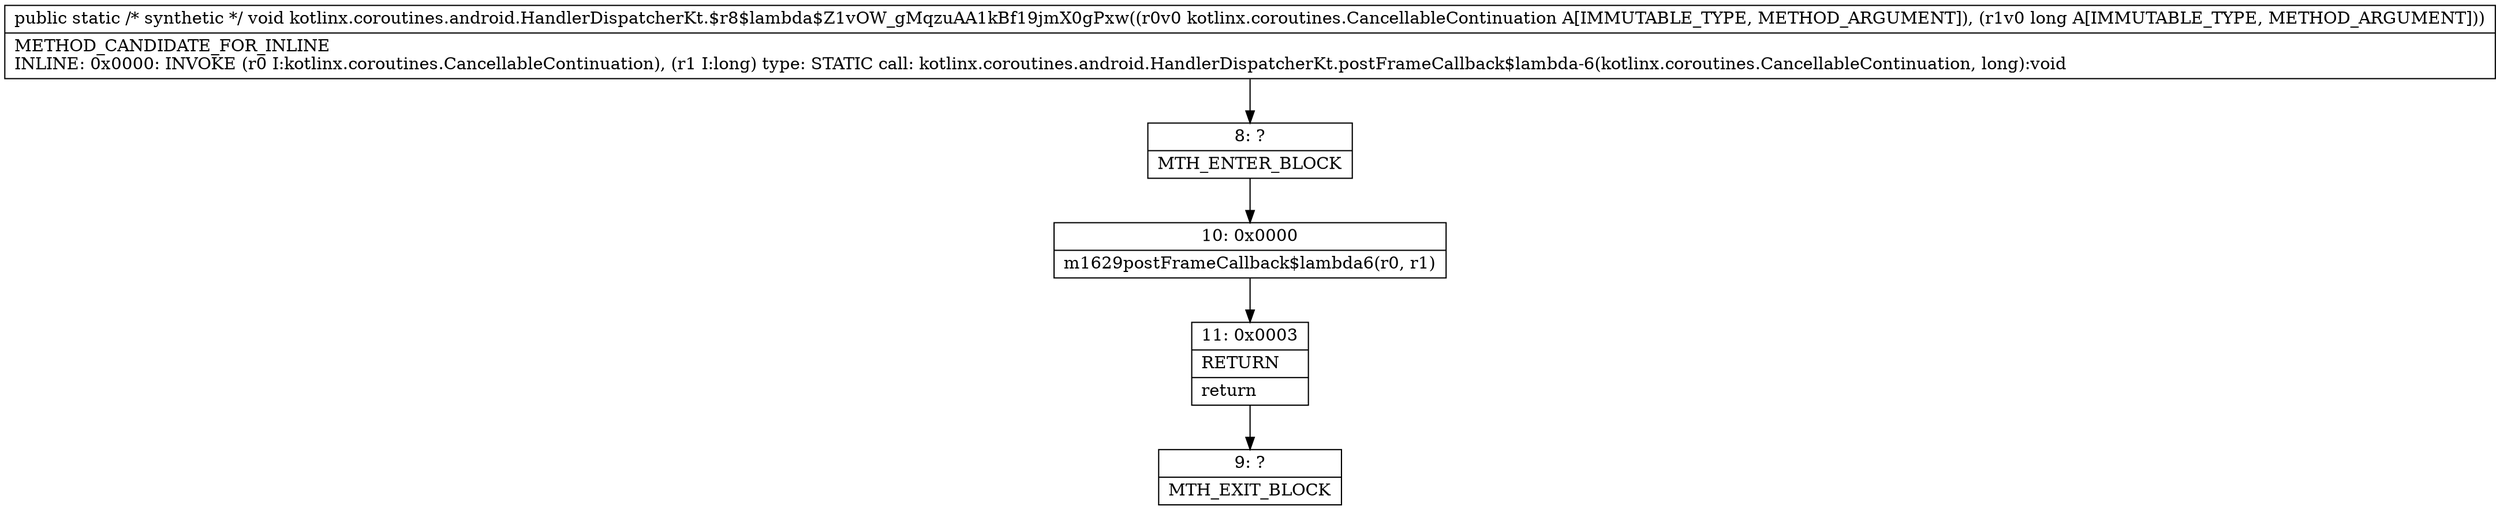 digraph "CFG forkotlinx.coroutines.android.HandlerDispatcherKt.$r8$lambda$Z1vOW_gMqzuAA1kBf19jmX0gPxw(Lkotlinx\/coroutines\/CancellableContinuation;J)V" {
Node_8 [shape=record,label="{8\:\ ?|MTH_ENTER_BLOCK\l}"];
Node_10 [shape=record,label="{10\:\ 0x0000|m1629postFrameCallback$lambda6(r0, r1)\l}"];
Node_11 [shape=record,label="{11\:\ 0x0003|RETURN\l|return\l}"];
Node_9 [shape=record,label="{9\:\ ?|MTH_EXIT_BLOCK\l}"];
MethodNode[shape=record,label="{public static \/* synthetic *\/ void kotlinx.coroutines.android.HandlerDispatcherKt.$r8$lambda$Z1vOW_gMqzuAA1kBf19jmX0gPxw((r0v0 kotlinx.coroutines.CancellableContinuation A[IMMUTABLE_TYPE, METHOD_ARGUMENT]), (r1v0 long A[IMMUTABLE_TYPE, METHOD_ARGUMENT]))  | METHOD_CANDIDATE_FOR_INLINE\lINLINE: 0x0000: INVOKE  (r0 I:kotlinx.coroutines.CancellableContinuation), (r1 I:long) type: STATIC call: kotlinx.coroutines.android.HandlerDispatcherKt.postFrameCallback$lambda\-6(kotlinx.coroutines.CancellableContinuation, long):void\l}"];
MethodNode -> Node_8;Node_8 -> Node_10;
Node_10 -> Node_11;
Node_11 -> Node_9;
}

